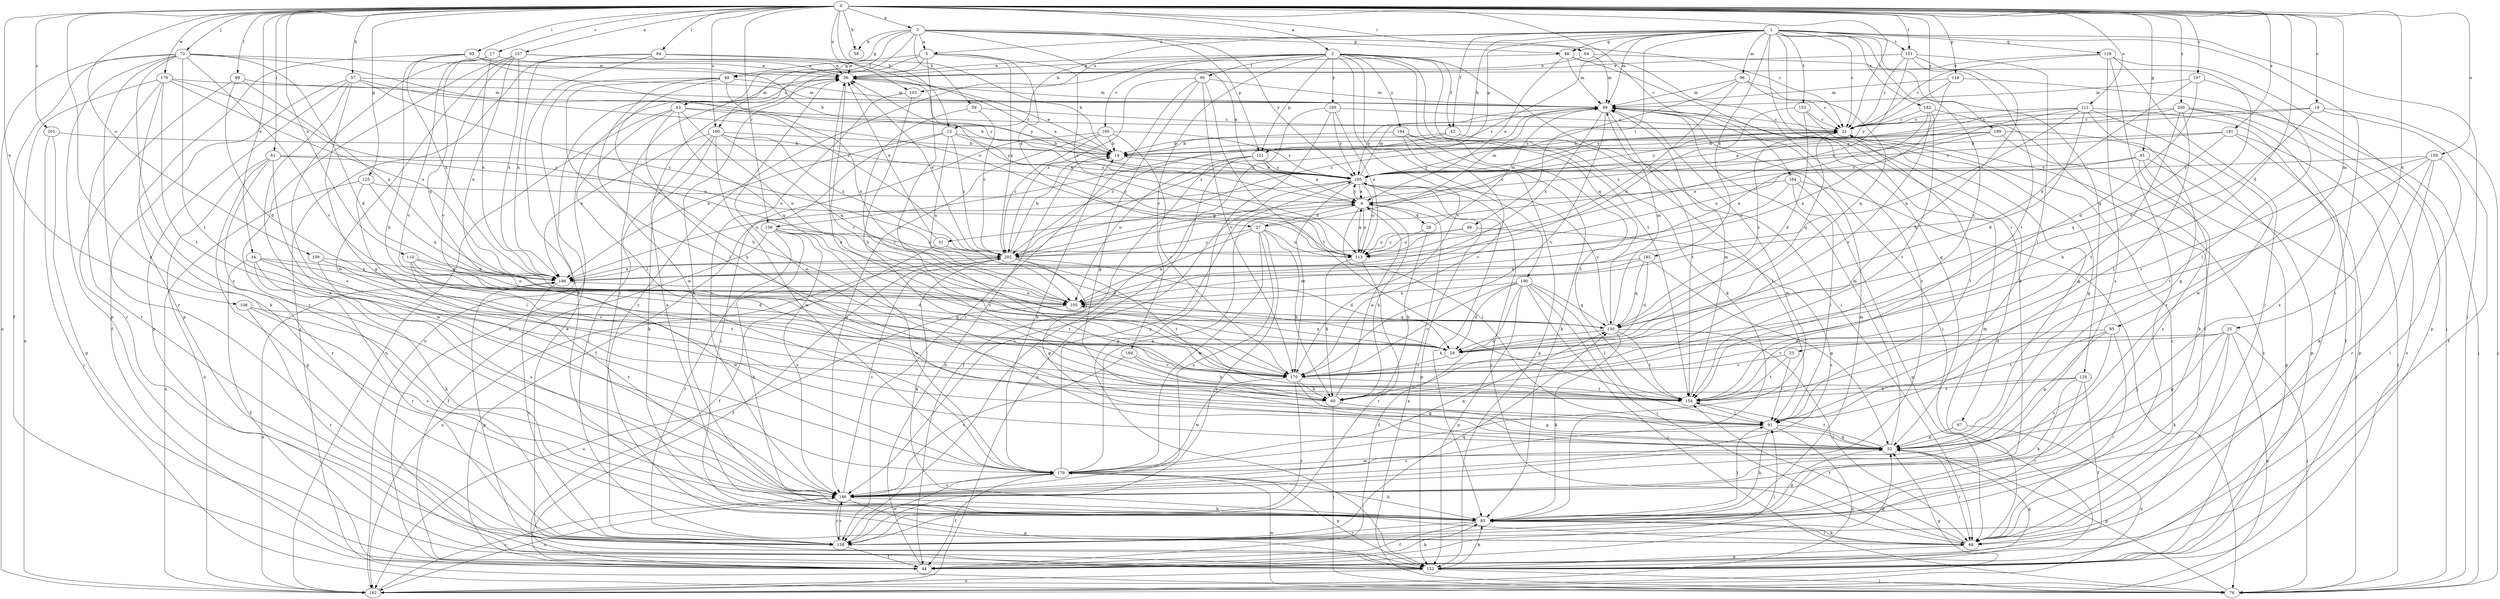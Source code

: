 strict digraph  {
0;
1;
2;
3;
5;
6;
13;
14;
17;
19;
21;
23;
25;
27;
28;
29;
34;
36;
42;
43;
44;
45;
48;
49;
51;
52;
57;
58;
59;
60;
61;
63;
64;
66;
67;
68;
72;
76;
83;
84;
89;
90;
91;
95;
96;
99;
103;
105;
108;
109;
110;
111;
113;
118;
121;
122;
125;
128;
129;
130;
136;
138;
146;
151;
153;
154;
157;
159;
160;
162;
164;
165;
169;
170;
178;
179;
181;
182;
185;
186;
189;
190;
193;
194;
195;
197;
200;
201;
202;
0 -> 2  [label=a];
0 -> 3  [label=a];
0 -> 13  [label=b];
0 -> 17  [label=c];
0 -> 19  [label=c];
0 -> 21  [label=c];
0 -> 23  [label=d];
0 -> 25  [label=d];
0 -> 34  [label=e];
0 -> 45  [label=g];
0 -> 57  [label=h];
0 -> 58  [label=h];
0 -> 61  [label=i];
0 -> 63  [label=i];
0 -> 64  [label=i];
0 -> 72  [label=j];
0 -> 84  [label=l];
0 -> 89  [label=l];
0 -> 95  [label=m];
0 -> 103  [label=n];
0 -> 108  [label=o];
0 -> 109  [label=o];
0 -> 110  [label=o];
0 -> 111  [label=o];
0 -> 118  [label=p];
0 -> 125  [label=q];
0 -> 136  [label=r];
0 -> 146  [label=s];
0 -> 151  [label=t];
0 -> 157  [label=u];
0 -> 159  [label=u];
0 -> 160  [label=u];
0 -> 164  [label=v];
0 -> 178  [label=w];
0 -> 181  [label=x];
0 -> 189  [label=y];
0 -> 197  [label=z];
0 -> 200  [label=z];
0 -> 201  [label=z];
1 -> 5  [label=a];
1 -> 13  [label=b];
1 -> 14  [label=b];
1 -> 21  [label=c];
1 -> 42  [label=f];
1 -> 48  [label=g];
1 -> 66  [label=i];
1 -> 67  [label=i];
1 -> 68  [label=i];
1 -> 76  [label=j];
1 -> 83  [label=k];
1 -> 96  [label=m];
1 -> 99  [label=m];
1 -> 121  [label=p];
1 -> 128  [label=q];
1 -> 129  [label=q];
1 -> 136  [label=r];
1 -> 151  [label=t];
1 -> 153  [label=t];
1 -> 154  [label=t];
1 -> 182  [label=x];
1 -> 185  [label=x];
2 -> 36  [label=e];
2 -> 42  [label=f];
2 -> 68  [label=i];
2 -> 83  [label=k];
2 -> 90  [label=l];
2 -> 103  [label=n];
2 -> 121  [label=p];
2 -> 130  [label=q];
2 -> 138  [label=r];
2 -> 154  [label=t];
2 -> 165  [label=v];
2 -> 169  [label=v];
2 -> 170  [label=v];
2 -> 190  [label=y];
2 -> 193  [label=y];
2 -> 194  [label=y];
3 -> 5  [label=a];
3 -> 6  [label=a];
3 -> 21  [label=c];
3 -> 43  [label=f];
3 -> 48  [label=g];
3 -> 49  [label=g];
3 -> 58  [label=h];
3 -> 59  [label=h];
3 -> 68  [label=i];
3 -> 121  [label=p];
3 -> 195  [label=y];
5 -> 27  [label=d];
5 -> 49  [label=g];
5 -> 83  [label=k];
5 -> 113  [label=o];
5 -> 154  [label=t];
5 -> 160  [label=u];
5 -> 202  [label=z];
6 -> 27  [label=d];
6 -> 28  [label=d];
6 -> 51  [label=g];
6 -> 60  [label=h];
6 -> 91  [label=l];
6 -> 99  [label=m];
6 -> 113  [label=o];
6 -> 195  [label=y];
13 -> 14  [label=b];
13 -> 68  [label=i];
13 -> 105  [label=n];
13 -> 186  [label=x];
13 -> 195  [label=y];
13 -> 202  [label=z];
14 -> 21  [label=c];
14 -> 36  [label=e];
14 -> 195  [label=y];
17 -> 36  [label=e];
17 -> 130  [label=q];
17 -> 146  [label=s];
17 -> 170  [label=v];
17 -> 186  [label=x];
19 -> 21  [label=c];
19 -> 44  [label=f];
19 -> 60  [label=h];
19 -> 76  [label=j];
19 -> 195  [label=y];
21 -> 14  [label=b];
21 -> 52  [label=g];
21 -> 91  [label=l];
21 -> 130  [label=q];
23 -> 91  [label=l];
23 -> 154  [label=t];
23 -> 170  [label=v];
25 -> 29  [label=d];
25 -> 52  [label=g];
25 -> 68  [label=i];
25 -> 76  [label=j];
25 -> 83  [label=k];
25 -> 162  [label=u];
25 -> 170  [label=v];
27 -> 21  [label=c];
27 -> 60  [label=h];
27 -> 105  [label=n];
27 -> 113  [label=o];
27 -> 138  [label=r];
27 -> 146  [label=s];
27 -> 179  [label=w];
27 -> 202  [label=z];
28 -> 60  [label=h];
28 -> 99  [label=m];
28 -> 113  [label=o];
29 -> 105  [label=n];
29 -> 170  [label=v];
34 -> 29  [label=d];
34 -> 44  [label=f];
34 -> 83  [label=k];
34 -> 138  [label=r];
34 -> 154  [label=t];
34 -> 186  [label=x];
36 -> 99  [label=m];
36 -> 170  [label=v];
36 -> 195  [label=y];
42 -> 14  [label=b];
42 -> 91  [label=l];
42 -> 202  [label=z];
43 -> 14  [label=b];
43 -> 21  [label=c];
43 -> 60  [label=h];
43 -> 91  [label=l];
43 -> 105  [label=n];
43 -> 130  [label=q];
43 -> 162  [label=u];
44 -> 14  [label=b];
44 -> 36  [label=e];
44 -> 52  [label=g];
44 -> 83  [label=k];
44 -> 91  [label=l];
45 -> 76  [label=j];
45 -> 113  [label=o];
45 -> 122  [label=p];
45 -> 146  [label=s];
45 -> 195  [label=y];
48 -> 6  [label=a];
48 -> 36  [label=e];
48 -> 52  [label=g];
48 -> 99  [label=m];
48 -> 146  [label=s];
49 -> 60  [label=h];
49 -> 91  [label=l];
49 -> 99  [label=m];
49 -> 105  [label=n];
49 -> 162  [label=u];
49 -> 179  [label=w];
51 -> 29  [label=d];
51 -> 36  [label=e];
51 -> 44  [label=f];
52 -> 36  [label=e];
52 -> 68  [label=i];
52 -> 99  [label=m];
52 -> 154  [label=t];
52 -> 179  [label=w];
57 -> 44  [label=f];
57 -> 52  [label=g];
57 -> 99  [label=m];
57 -> 122  [label=p];
57 -> 146  [label=s];
57 -> 195  [label=y];
57 -> 202  [label=z];
59 -> 21  [label=c];
59 -> 170  [label=v];
59 -> 202  [label=z];
60 -> 6  [label=a];
60 -> 52  [label=g];
60 -> 76  [label=j];
61 -> 113  [label=o];
61 -> 122  [label=p];
61 -> 138  [label=r];
61 -> 162  [label=u];
61 -> 179  [label=w];
61 -> 195  [label=y];
63 -> 14  [label=b];
63 -> 36  [label=e];
63 -> 60  [label=h];
63 -> 122  [label=p];
63 -> 186  [label=x];
63 -> 202  [label=z];
64 -> 36  [label=e];
64 -> 99  [label=m];
64 -> 170  [label=v];
66 -> 113  [label=o];
66 -> 146  [label=s];
66 -> 202  [label=z];
67 -> 52  [label=g];
67 -> 162  [label=u];
68 -> 21  [label=c];
68 -> 83  [label=k];
68 -> 99  [label=m];
68 -> 122  [label=p];
68 -> 154  [label=t];
68 -> 195  [label=y];
72 -> 29  [label=d];
72 -> 36  [label=e];
72 -> 44  [label=f];
72 -> 113  [label=o];
72 -> 122  [label=p];
72 -> 138  [label=r];
72 -> 146  [label=s];
72 -> 154  [label=t];
72 -> 162  [label=u];
72 -> 170  [label=v];
76 -> 6  [label=a];
76 -> 52  [label=g];
76 -> 179  [label=w];
83 -> 36  [label=e];
83 -> 44  [label=f];
83 -> 52  [label=g];
83 -> 68  [label=i];
83 -> 91  [label=l];
83 -> 99  [label=m];
83 -> 138  [label=r];
84 -> 14  [label=b];
84 -> 36  [label=e];
84 -> 76  [label=j];
84 -> 83  [label=k];
84 -> 186  [label=x];
89 -> 29  [label=d];
89 -> 99  [label=m];
89 -> 138  [label=r];
89 -> 186  [label=x];
90 -> 52  [label=g];
90 -> 99  [label=m];
90 -> 138  [label=r];
90 -> 154  [label=t];
90 -> 170  [label=v];
90 -> 202  [label=z];
91 -> 52  [label=g];
91 -> 83  [label=k];
91 -> 146  [label=s];
91 -> 162  [label=u];
95 -> 29  [label=d];
95 -> 52  [label=g];
95 -> 68  [label=i];
95 -> 146  [label=s];
95 -> 154  [label=t];
96 -> 21  [label=c];
96 -> 99  [label=m];
96 -> 113  [label=o];
96 -> 130  [label=q];
96 -> 202  [label=z];
99 -> 21  [label=c];
99 -> 68  [label=i];
99 -> 154  [label=t];
99 -> 170  [label=v];
99 -> 186  [label=x];
99 -> 195  [label=y];
99 -> 202  [label=z];
103 -> 60  [label=h];
103 -> 146  [label=s];
105 -> 130  [label=q];
105 -> 162  [label=u];
108 -> 130  [label=q];
108 -> 138  [label=r];
108 -> 146  [label=s];
109 -> 146  [label=s];
109 -> 170  [label=v];
109 -> 186  [label=x];
110 -> 29  [label=d];
110 -> 105  [label=n];
110 -> 146  [label=s];
110 -> 179  [label=w];
110 -> 186  [label=x];
111 -> 6  [label=a];
111 -> 21  [label=c];
111 -> 29  [label=d];
111 -> 52  [label=g];
111 -> 105  [label=n];
111 -> 146  [label=s];
111 -> 179  [label=w];
111 -> 202  [label=z];
113 -> 6  [label=a];
113 -> 36  [label=e];
113 -> 60  [label=h];
113 -> 138  [label=r];
118 -> 99  [label=m];
118 -> 122  [label=p];
118 -> 195  [label=y];
118 -> 202  [label=z];
121 -> 6  [label=a];
121 -> 44  [label=f];
121 -> 105  [label=n];
121 -> 162  [label=u];
121 -> 195  [label=y];
122 -> 21  [label=c];
122 -> 36  [label=e];
122 -> 52  [label=g];
122 -> 76  [label=j];
122 -> 83  [label=k];
122 -> 162  [label=u];
125 -> 6  [label=a];
125 -> 91  [label=l];
125 -> 105  [label=n];
125 -> 162  [label=u];
128 -> 44  [label=f];
128 -> 60  [label=h];
128 -> 83  [label=k];
128 -> 138  [label=r];
128 -> 154  [label=t];
129 -> 21  [label=c];
129 -> 36  [label=e];
129 -> 68  [label=i];
129 -> 76  [label=j];
129 -> 138  [label=r];
129 -> 146  [label=s];
130 -> 21  [label=c];
130 -> 29  [label=d];
130 -> 68  [label=i];
130 -> 83  [label=k];
130 -> 99  [label=m];
130 -> 154  [label=t];
130 -> 195  [label=y];
136 -> 44  [label=f];
136 -> 83  [label=k];
136 -> 113  [label=o];
136 -> 138  [label=r];
136 -> 146  [label=s];
136 -> 170  [label=v];
136 -> 179  [label=w];
138 -> 44  [label=f];
138 -> 130  [label=q];
138 -> 146  [label=s];
138 -> 179  [label=w];
146 -> 83  [label=k];
146 -> 122  [label=p];
146 -> 138  [label=r];
146 -> 162  [label=u];
146 -> 202  [label=z];
151 -> 21  [label=c];
151 -> 36  [label=e];
151 -> 60  [label=h];
151 -> 91  [label=l];
151 -> 113  [label=o];
151 -> 154  [label=t];
153 -> 21  [label=c];
153 -> 29  [label=d];
153 -> 52  [label=g];
153 -> 186  [label=x];
154 -> 36  [label=e];
154 -> 91  [label=l];
154 -> 99  [label=m];
157 -> 6  [label=a];
157 -> 36  [label=e];
157 -> 105  [label=n];
157 -> 138  [label=r];
157 -> 170  [label=v];
157 -> 179  [label=w];
157 -> 186  [label=x];
159 -> 68  [label=i];
159 -> 83  [label=k];
159 -> 138  [label=r];
159 -> 154  [label=t];
159 -> 170  [label=v];
159 -> 195  [label=y];
160 -> 14  [label=b];
160 -> 68  [label=i];
160 -> 83  [label=k];
160 -> 105  [label=n];
160 -> 113  [label=o];
160 -> 179  [label=w];
160 -> 186  [label=x];
160 -> 202  [label=z];
162 -> 52  [label=g];
162 -> 146  [label=s];
162 -> 186  [label=x];
164 -> 6  [label=a];
164 -> 76  [label=j];
164 -> 91  [label=l];
164 -> 113  [label=o];
164 -> 122  [label=p];
165 -> 14  [label=b];
165 -> 44  [label=f];
165 -> 146  [label=s];
165 -> 170  [label=v];
165 -> 195  [label=y];
165 -> 202  [label=z];
169 -> 60  [label=h];
169 -> 146  [label=s];
169 -> 170  [label=v];
170 -> 52  [label=g];
170 -> 60  [label=h];
170 -> 138  [label=r];
170 -> 154  [label=t];
170 -> 179  [label=w];
178 -> 83  [label=k];
178 -> 99  [label=m];
178 -> 138  [label=r];
178 -> 154  [label=t];
178 -> 162  [label=u];
178 -> 186  [label=x];
178 -> 202  [label=z];
179 -> 6  [label=a];
179 -> 14  [label=b];
179 -> 44  [label=f];
179 -> 83  [label=k];
179 -> 99  [label=m];
179 -> 122  [label=p];
179 -> 130  [label=q];
179 -> 146  [label=s];
179 -> 195  [label=y];
181 -> 14  [label=b];
181 -> 76  [label=j];
181 -> 122  [label=p];
181 -> 130  [label=q];
181 -> 195  [label=y];
182 -> 21  [label=c];
182 -> 68  [label=i];
182 -> 105  [label=n];
182 -> 154  [label=t];
182 -> 170  [label=v];
185 -> 29  [label=d];
185 -> 52  [label=g];
185 -> 105  [label=n];
185 -> 130  [label=q];
185 -> 186  [label=x];
186 -> 105  [label=n];
186 -> 122  [label=p];
186 -> 138  [label=r];
189 -> 14  [label=b];
189 -> 83  [label=k];
189 -> 122  [label=p];
189 -> 186  [label=x];
189 -> 195  [label=y];
190 -> 29  [label=d];
190 -> 44  [label=f];
190 -> 68  [label=i];
190 -> 76  [label=j];
190 -> 91  [label=l];
190 -> 105  [label=n];
190 -> 122  [label=p];
190 -> 130  [label=q];
190 -> 170  [label=v];
193 -> 21  [label=c];
193 -> 113  [label=o];
193 -> 122  [label=p];
193 -> 138  [label=r];
193 -> 195  [label=y];
194 -> 14  [label=b];
194 -> 83  [label=k];
194 -> 122  [label=p];
194 -> 154  [label=t];
194 -> 170  [label=v];
195 -> 6  [label=a];
195 -> 14  [label=b];
195 -> 83  [label=k];
195 -> 99  [label=m];
195 -> 113  [label=o];
195 -> 122  [label=p];
195 -> 146  [label=s];
195 -> 170  [label=v];
195 -> 186  [label=x];
197 -> 29  [label=d];
197 -> 91  [label=l];
197 -> 99  [label=m];
197 -> 105  [label=n];
200 -> 21  [label=c];
200 -> 44  [label=f];
200 -> 76  [label=j];
200 -> 91  [label=l];
200 -> 154  [label=t];
200 -> 162  [label=u];
200 -> 195  [label=y];
201 -> 14  [label=b];
201 -> 76  [label=j];
201 -> 122  [label=p];
202 -> 14  [label=b];
202 -> 29  [label=d];
202 -> 36  [label=e];
202 -> 44  [label=f];
202 -> 52  [label=g];
202 -> 83  [label=k];
202 -> 154  [label=t];
202 -> 162  [label=u];
202 -> 186  [label=x];
}
